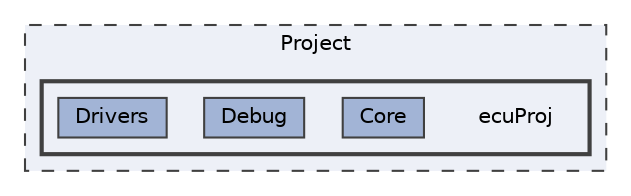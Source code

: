 digraph "Project/ecuProj"
{
 // LATEX_PDF_SIZE
  bgcolor="transparent";
  edge [fontname=Helvetica,fontsize=10,labelfontname=Helvetica,labelfontsize=10];
  node [fontname=Helvetica,fontsize=10,shape=box,height=0.2,width=0.4];
  compound=true
  subgraph clusterdir_ffd1f789ec7bd0a45fc6ad92579c5070 {
    graph [ bgcolor="#edf0f7", pencolor="grey25", label="Project", fontname=Helvetica,fontsize=10 style="filled,dashed", URL="dir_ffd1f789ec7bd0a45fc6ad92579c5070.html",tooltip=""]
  subgraph clusterdir_6c07f8937ee615ae0ed6bc2bc2fde259 {
    graph [ bgcolor="#edf0f7", pencolor="grey25", label="", fontname=Helvetica,fontsize=10 style="filled,bold", URL="dir_6c07f8937ee615ae0ed6bc2bc2fde259.html",tooltip=""]
    dir_6c07f8937ee615ae0ed6bc2bc2fde259 [shape=plaintext, label="ecuProj"];
  dir_a915a36e3dc9f8489c9ff35d1f497385 [label="Core", fillcolor="#a2b4d6", color="grey25", style="filled", URL="dir_a915a36e3dc9f8489c9ff35d1f497385.html",tooltip=""];
  dir_e889d9ace7a3c1d5aed89c9299bf905b [label="Debug", fillcolor="#a2b4d6", color="grey25", style="filled", URL="dir_e889d9ace7a3c1d5aed89c9299bf905b.html",tooltip=""];
  dir_df36d02f018344e5386f52500c5100cb [label="Drivers", fillcolor="#a2b4d6", color="grey25", style="filled", URL="dir_df36d02f018344e5386f52500c5100cb.html",tooltip=""];
  }
  }
}

